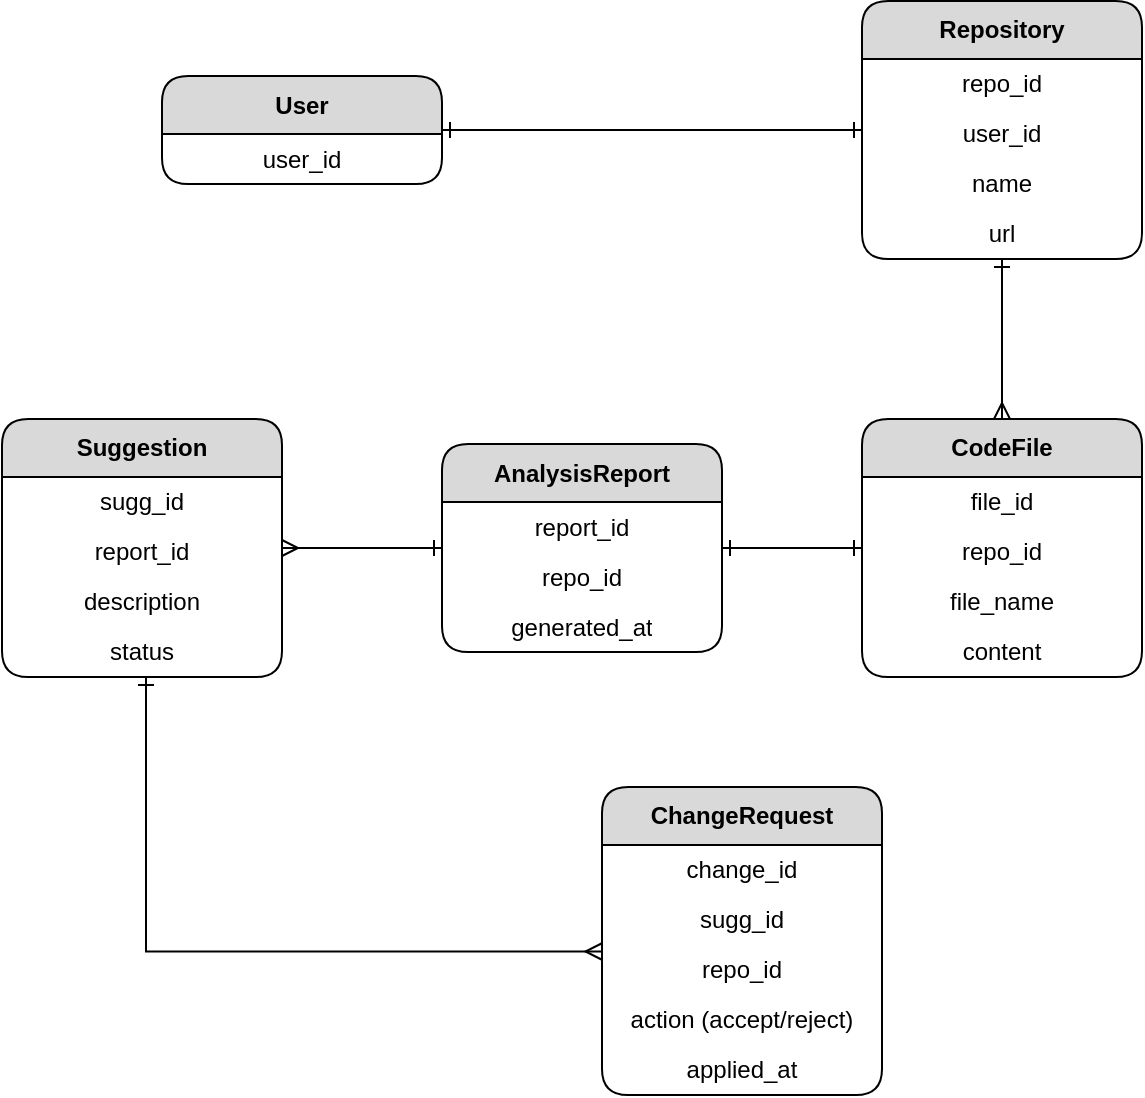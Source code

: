 <mxfile version="24.4.8" type="device">
  <diagram id="R2lEEEUBdFMjLlhIrx00" name="Page-1">
    <mxGraphModel dx="605" dy="1000" grid="1" gridSize="10" guides="1" tooltips="1" connect="1" arrows="1" fold="1" page="1" pageScale="1" pageWidth="850" pageHeight="1100" math="0" shadow="0" extFonts="Permanent Marker^https://fonts.googleapis.com/css?family=Permanent+Marker">
      <root>
        <mxCell id="0" />
        <mxCell id="1" parent="0" />
        <mxCell id="bBJHcZsrLs3FBUBnP_mD-7" value="" style="edgeStyle=orthogonalEdgeStyle;rounded=0;orthogonalLoop=1;jettySize=auto;html=1;endArrow=ERone;endFill=0;startArrow=ERone;startFill=0;" edge="1" parent="1" source="bBJHcZsrLs3FBUBnP_mD-1" target="bBJHcZsrLs3FBUBnP_mD-5">
          <mxGeometry relative="1" as="geometry" />
        </mxCell>
        <mxCell id="bBJHcZsrLs3FBUBnP_mD-1" value="User" style="swimlane;fontStyle=1;align=center;verticalAlign=middle;childLayout=stackLayout;horizontal=1;startSize=29;horizontalStack=0;resizeParent=1;resizeParentMax=0;resizeLast=0;collapsible=0;marginBottom=0;html=1;whiteSpace=wrap;rounded=1;fillColor=#D9D9D9;" vertex="1" parent="1">
          <mxGeometry x="160" y="230" width="140" height="54" as="geometry" />
        </mxCell>
        <mxCell id="bBJHcZsrLs3FBUBnP_mD-2" value="user_id" style="text;html=1;strokeColor=none;fillColor=none;align=center;verticalAlign=middle;spacingLeft=4;spacingRight=4;overflow=hidden;rotatable=0;points=[[0,0.5],[1,0.5]];portConstraint=eastwest;whiteSpace=wrap;" vertex="1" parent="bBJHcZsrLs3FBUBnP_mD-1">
          <mxGeometry y="29" width="140" height="25" as="geometry" />
        </mxCell>
        <mxCell id="bBJHcZsrLs3FBUBnP_mD-19" value="" style="edgeStyle=orthogonalEdgeStyle;rounded=0;orthogonalLoop=1;jettySize=auto;html=1;endArrow=ERmany;endFill=0;startArrow=ERone;startFill=0;" edge="1" parent="1" source="bBJHcZsrLs3FBUBnP_mD-5" target="bBJHcZsrLs3FBUBnP_mD-14">
          <mxGeometry relative="1" as="geometry" />
        </mxCell>
        <mxCell id="bBJHcZsrLs3FBUBnP_mD-5" value="Repository" style="swimlane;fontStyle=1;align=center;verticalAlign=middle;childLayout=stackLayout;horizontal=1;startSize=29;horizontalStack=0;resizeParent=1;resizeParentMax=0;resizeLast=0;collapsible=0;marginBottom=0;html=1;whiteSpace=wrap;rounded=1;fillColor=#D9D9D9;" vertex="1" parent="1">
          <mxGeometry x="510" y="192.5" width="140" height="129" as="geometry" />
        </mxCell>
        <mxCell id="bBJHcZsrLs3FBUBnP_mD-6" value="repo_id" style="text;html=1;strokeColor=none;fillColor=none;align=center;verticalAlign=middle;spacingLeft=4;spacingRight=4;overflow=hidden;rotatable=0;points=[[0,0.5],[1,0.5]];portConstraint=eastwest;whiteSpace=wrap;" vertex="1" parent="bBJHcZsrLs3FBUBnP_mD-5">
          <mxGeometry y="29" width="140" height="25" as="geometry" />
        </mxCell>
        <mxCell id="bBJHcZsrLs3FBUBnP_mD-9" value="user_id" style="text;html=1;strokeColor=none;fillColor=none;align=center;verticalAlign=middle;spacingLeft=4;spacingRight=4;overflow=hidden;rotatable=0;points=[[0,0.5],[1,0.5]];portConstraint=eastwest;whiteSpace=wrap;" vertex="1" parent="bBJHcZsrLs3FBUBnP_mD-5">
          <mxGeometry y="54" width="140" height="25" as="geometry" />
        </mxCell>
        <mxCell id="bBJHcZsrLs3FBUBnP_mD-10" value="name" style="text;html=1;strokeColor=none;fillColor=none;align=center;verticalAlign=middle;spacingLeft=4;spacingRight=4;overflow=hidden;rotatable=0;points=[[0,0.5],[1,0.5]];portConstraint=eastwest;whiteSpace=wrap;" vertex="1" parent="bBJHcZsrLs3FBUBnP_mD-5">
          <mxGeometry y="79" width="140" height="25" as="geometry" />
        </mxCell>
        <mxCell id="bBJHcZsrLs3FBUBnP_mD-11" value="url" style="text;html=1;strokeColor=none;fillColor=none;align=center;verticalAlign=middle;spacingLeft=4;spacingRight=4;overflow=hidden;rotatable=0;points=[[0,0.5],[1,0.5]];portConstraint=eastwest;whiteSpace=wrap;" vertex="1" parent="bBJHcZsrLs3FBUBnP_mD-5">
          <mxGeometry y="104" width="140" height="25" as="geometry" />
        </mxCell>
        <mxCell id="bBJHcZsrLs3FBUBnP_mD-25" value="" style="edgeStyle=orthogonalEdgeStyle;rounded=0;orthogonalLoop=1;jettySize=auto;html=1;endArrow=ERone;endFill=0;startArrow=ERone;startFill=0;" edge="1" parent="1" source="bBJHcZsrLs3FBUBnP_mD-14" target="bBJHcZsrLs3FBUBnP_mD-20">
          <mxGeometry relative="1" as="geometry" />
        </mxCell>
        <mxCell id="bBJHcZsrLs3FBUBnP_mD-14" value="CodeFile" style="swimlane;fontStyle=1;align=center;verticalAlign=middle;childLayout=stackLayout;horizontal=1;startSize=29;horizontalStack=0;resizeParent=1;resizeParentMax=0;resizeLast=0;collapsible=0;marginBottom=0;html=1;whiteSpace=wrap;rounded=1;fillColor=#D9D9D9;" vertex="1" parent="1">
          <mxGeometry x="510" y="401.5" width="140" height="129" as="geometry" />
        </mxCell>
        <mxCell id="bBJHcZsrLs3FBUBnP_mD-15" value="file_id" style="text;html=1;strokeColor=none;fillColor=none;align=center;verticalAlign=middle;spacingLeft=4;spacingRight=4;overflow=hidden;rotatable=0;points=[[0,0.5],[1,0.5]];portConstraint=eastwest;whiteSpace=wrap;" vertex="1" parent="bBJHcZsrLs3FBUBnP_mD-14">
          <mxGeometry y="29" width="140" height="25" as="geometry" />
        </mxCell>
        <mxCell id="bBJHcZsrLs3FBUBnP_mD-16" value="repo_id" style="text;html=1;strokeColor=none;fillColor=none;align=center;verticalAlign=middle;spacingLeft=4;spacingRight=4;overflow=hidden;rotatable=0;points=[[0,0.5],[1,0.5]];portConstraint=eastwest;whiteSpace=wrap;" vertex="1" parent="bBJHcZsrLs3FBUBnP_mD-14">
          <mxGeometry y="54" width="140" height="25" as="geometry" />
        </mxCell>
        <mxCell id="bBJHcZsrLs3FBUBnP_mD-17" value="file_name" style="text;html=1;strokeColor=none;fillColor=none;align=center;verticalAlign=middle;spacingLeft=4;spacingRight=4;overflow=hidden;rotatable=0;points=[[0,0.5],[1,0.5]];portConstraint=eastwest;whiteSpace=wrap;" vertex="1" parent="bBJHcZsrLs3FBUBnP_mD-14">
          <mxGeometry y="79" width="140" height="25" as="geometry" />
        </mxCell>
        <mxCell id="bBJHcZsrLs3FBUBnP_mD-18" value="content" style="text;html=1;strokeColor=none;fillColor=none;align=center;verticalAlign=middle;spacingLeft=4;spacingRight=4;overflow=hidden;rotatable=0;points=[[0,0.5],[1,0.5]];portConstraint=eastwest;whiteSpace=wrap;" vertex="1" parent="bBJHcZsrLs3FBUBnP_mD-14">
          <mxGeometry y="104" width="140" height="25" as="geometry" />
        </mxCell>
        <mxCell id="bBJHcZsrLs3FBUBnP_mD-30" value="" style="edgeStyle=orthogonalEdgeStyle;rounded=0;orthogonalLoop=1;jettySize=auto;html=1;startArrow=ERone;startFill=0;endArrow=ERmany;endFill=0;" edge="1" parent="1" source="bBJHcZsrLs3FBUBnP_mD-20" target="bBJHcZsrLs3FBUBnP_mD-26">
          <mxGeometry relative="1" as="geometry" />
        </mxCell>
        <mxCell id="bBJHcZsrLs3FBUBnP_mD-20" value="AnalysisReport" style="swimlane;fontStyle=1;align=center;verticalAlign=middle;childLayout=stackLayout;horizontal=1;startSize=29;horizontalStack=0;resizeParent=1;resizeParentMax=0;resizeLast=0;collapsible=0;marginBottom=0;html=1;whiteSpace=wrap;rounded=1;fillColor=#D9D9D9;" vertex="1" parent="1">
          <mxGeometry x="300" y="414" width="140" height="104" as="geometry" />
        </mxCell>
        <mxCell id="bBJHcZsrLs3FBUBnP_mD-21" value="report_id" style="text;html=1;strokeColor=none;fillColor=none;align=center;verticalAlign=middle;spacingLeft=4;spacingRight=4;overflow=hidden;rotatable=0;points=[[0,0.5],[1,0.5]];portConstraint=eastwest;whiteSpace=wrap;" vertex="1" parent="bBJHcZsrLs3FBUBnP_mD-20">
          <mxGeometry y="29" width="140" height="25" as="geometry" />
        </mxCell>
        <mxCell id="bBJHcZsrLs3FBUBnP_mD-22" value="repo_id" style="text;html=1;strokeColor=none;fillColor=none;align=center;verticalAlign=middle;spacingLeft=4;spacingRight=4;overflow=hidden;rotatable=0;points=[[0,0.5],[1,0.5]];portConstraint=eastwest;whiteSpace=wrap;" vertex="1" parent="bBJHcZsrLs3FBUBnP_mD-20">
          <mxGeometry y="54" width="140" height="25" as="geometry" />
        </mxCell>
        <mxCell id="bBJHcZsrLs3FBUBnP_mD-23" value="generated_at" style="text;html=1;strokeColor=none;fillColor=none;align=center;verticalAlign=middle;spacingLeft=4;spacingRight=4;overflow=hidden;rotatable=0;points=[[0,0.5],[1,0.5]];portConstraint=eastwest;whiteSpace=wrap;" vertex="1" parent="bBJHcZsrLs3FBUBnP_mD-20">
          <mxGeometry y="79" width="140" height="25" as="geometry" />
        </mxCell>
        <mxCell id="bBJHcZsrLs3FBUBnP_mD-37" value="" style="edgeStyle=orthogonalEdgeStyle;rounded=0;orthogonalLoop=1;jettySize=auto;html=1;endArrow=ERmany;endFill=0;startArrow=ERone;startFill=0;entryX=-0.002;entryY=0.13;entryDx=0;entryDy=0;entryPerimeter=0;" edge="1" parent="1" source="bBJHcZsrLs3FBUBnP_mD-31" target="bBJHcZsrLs3FBUBnP_mD-35">
          <mxGeometry relative="1" as="geometry">
            <mxPoint x="151.82" y="540.005" as="sourcePoint" />
            <mxPoint x="490" y="667" as="targetPoint" />
            <Array as="points">
              <mxPoint x="152" y="668" />
            </Array>
          </mxGeometry>
        </mxCell>
        <mxCell id="bBJHcZsrLs3FBUBnP_mD-26" value="Suggestion" style="swimlane;fontStyle=1;align=center;verticalAlign=middle;childLayout=stackLayout;horizontal=1;startSize=29;horizontalStack=0;resizeParent=1;resizeParentMax=0;resizeLast=0;collapsible=0;marginBottom=0;html=1;whiteSpace=wrap;rounded=1;fillColor=#D9D9D9;" vertex="1" parent="1">
          <mxGeometry x="80" y="401.5" width="140" height="129" as="geometry" />
        </mxCell>
        <mxCell id="bBJHcZsrLs3FBUBnP_mD-27" value="sugg_id" style="text;html=1;strokeColor=none;fillColor=none;align=center;verticalAlign=middle;spacingLeft=4;spacingRight=4;overflow=hidden;rotatable=0;points=[[0,0.5],[1,0.5]];portConstraint=eastwest;whiteSpace=wrap;" vertex="1" parent="bBJHcZsrLs3FBUBnP_mD-26">
          <mxGeometry y="29" width="140" height="25" as="geometry" />
        </mxCell>
        <mxCell id="bBJHcZsrLs3FBUBnP_mD-28" value="report_id" style="text;html=1;strokeColor=none;fillColor=none;align=center;verticalAlign=middle;spacingLeft=4;spacingRight=4;overflow=hidden;rotatable=0;points=[[0,0.5],[1,0.5]];portConstraint=eastwest;whiteSpace=wrap;" vertex="1" parent="bBJHcZsrLs3FBUBnP_mD-26">
          <mxGeometry y="54" width="140" height="25" as="geometry" />
        </mxCell>
        <mxCell id="bBJHcZsrLs3FBUBnP_mD-29" value="des&lt;span style=&quot;background-color: initial;&quot;&gt;cription&lt;/span&gt;" style="text;html=1;strokeColor=none;fillColor=none;align=center;verticalAlign=middle;spacingLeft=4;spacingRight=4;overflow=hidden;rotatable=0;points=[[0,0.5],[1,0.5]];portConstraint=eastwest;whiteSpace=wrap;" vertex="1" parent="bBJHcZsrLs3FBUBnP_mD-26">
          <mxGeometry y="79" width="140" height="25" as="geometry" />
        </mxCell>
        <mxCell id="bBJHcZsrLs3FBUBnP_mD-31" value="status" style="text;html=1;strokeColor=none;fillColor=none;align=center;verticalAlign=middle;spacingLeft=4;spacingRight=4;overflow=hidden;rotatable=0;points=[[0,0.5],[1,0.5]];portConstraint=eastwest;whiteSpace=wrap;" vertex="1" parent="bBJHcZsrLs3FBUBnP_mD-26">
          <mxGeometry y="104" width="140" height="25" as="geometry" />
        </mxCell>
        <mxCell id="bBJHcZsrLs3FBUBnP_mD-32" value="ChangeRequest" style="swimlane;fontStyle=1;align=center;verticalAlign=middle;childLayout=stackLayout;horizontal=1;startSize=29;horizontalStack=0;resizeParent=1;resizeParentMax=0;resizeLast=0;collapsible=0;marginBottom=0;html=1;whiteSpace=wrap;rounded=1;fillColor=#D9D9D9;" vertex="1" parent="1">
          <mxGeometry x="380" y="585.5" width="140" height="154" as="geometry" />
        </mxCell>
        <mxCell id="bBJHcZsrLs3FBUBnP_mD-33" value="change_id" style="text;html=1;strokeColor=none;fillColor=none;align=center;verticalAlign=middle;spacingLeft=4;spacingRight=4;overflow=hidden;rotatable=0;points=[[0,0.5],[1,0.5]];portConstraint=eastwest;whiteSpace=wrap;" vertex="1" parent="bBJHcZsrLs3FBUBnP_mD-32">
          <mxGeometry y="29" width="140" height="25" as="geometry" />
        </mxCell>
        <mxCell id="bBJHcZsrLs3FBUBnP_mD-34" value="sugg_id" style="text;html=1;strokeColor=none;fillColor=none;align=center;verticalAlign=middle;spacingLeft=4;spacingRight=4;overflow=hidden;rotatable=0;points=[[0,0.5],[1,0.5]];portConstraint=eastwest;whiteSpace=wrap;" vertex="1" parent="bBJHcZsrLs3FBUBnP_mD-32">
          <mxGeometry y="54" width="140" height="25" as="geometry" />
        </mxCell>
        <mxCell id="bBJHcZsrLs3FBUBnP_mD-35" value="repo_id" style="text;html=1;strokeColor=none;fillColor=none;align=center;verticalAlign=middle;spacingLeft=4;spacingRight=4;overflow=hidden;rotatable=0;points=[[0,0.5],[1,0.5]];portConstraint=eastwest;whiteSpace=wrap;" vertex="1" parent="bBJHcZsrLs3FBUBnP_mD-32">
          <mxGeometry y="79" width="140" height="25" as="geometry" />
        </mxCell>
        <mxCell id="bBJHcZsrLs3FBUBnP_mD-36" value="action (accept/reject)" style="text;html=1;strokeColor=none;fillColor=none;align=center;verticalAlign=middle;spacingLeft=4;spacingRight=4;overflow=hidden;rotatable=0;points=[[0,0.5],[1,0.5]];portConstraint=eastwest;whiteSpace=wrap;" vertex="1" parent="bBJHcZsrLs3FBUBnP_mD-32">
          <mxGeometry y="104" width="140" height="25" as="geometry" />
        </mxCell>
        <mxCell id="bBJHcZsrLs3FBUBnP_mD-38" value="applied_at" style="text;html=1;strokeColor=none;fillColor=none;align=center;verticalAlign=middle;spacingLeft=4;spacingRight=4;overflow=hidden;rotatable=0;points=[[0,0.5],[1,0.5]];portConstraint=eastwest;whiteSpace=wrap;" vertex="1" parent="bBJHcZsrLs3FBUBnP_mD-32">
          <mxGeometry y="129" width="140" height="25" as="geometry" />
        </mxCell>
      </root>
    </mxGraphModel>
  </diagram>
</mxfile>
